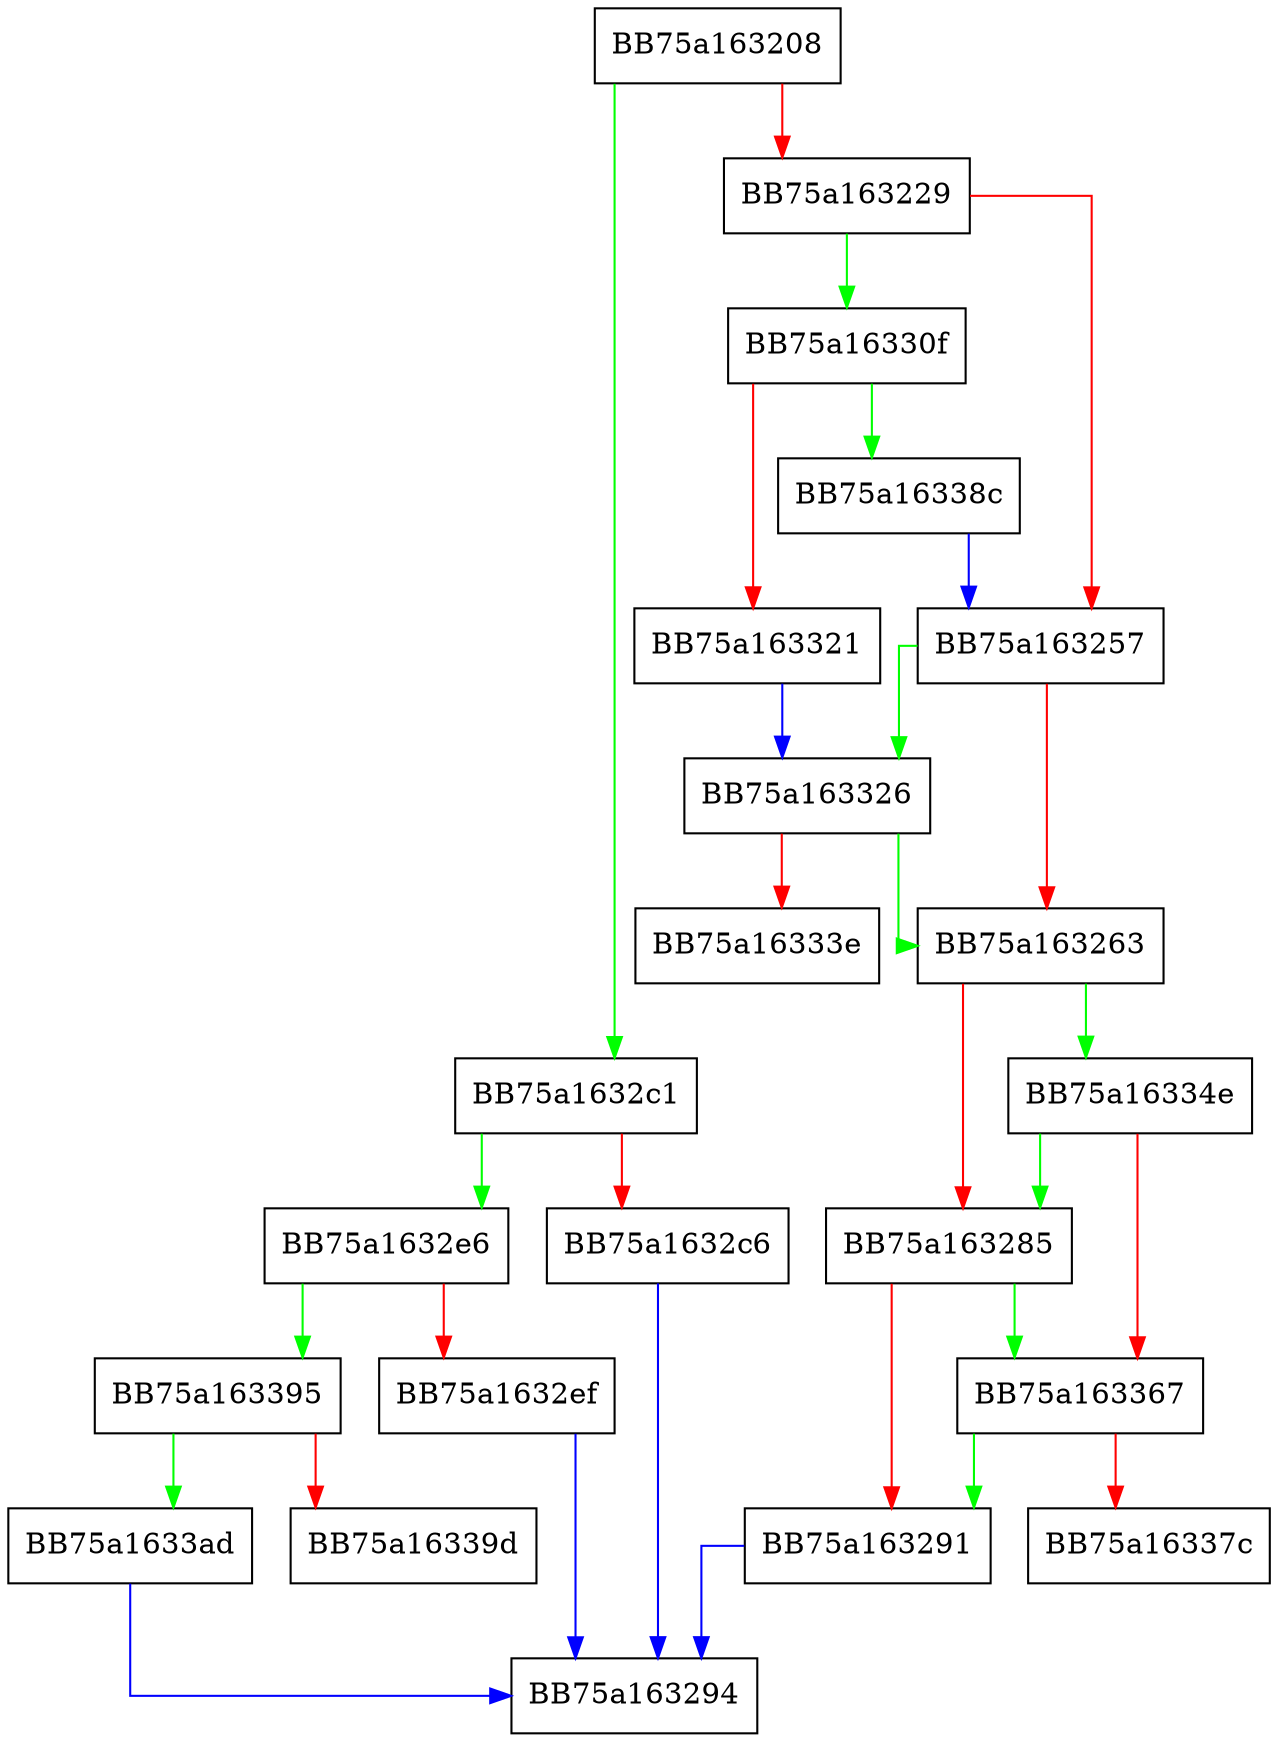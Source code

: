digraph lua_mp_bitop_worker {
  node [shape="box"];
  graph [splines=ortho];
  BB75a163208 -> BB75a1632c1 [color="green"];
  BB75a163208 -> BB75a163229 [color="red"];
  BB75a163229 -> BB75a16330f [color="green"];
  BB75a163229 -> BB75a163257 [color="red"];
  BB75a163257 -> BB75a163326 [color="green"];
  BB75a163257 -> BB75a163263 [color="red"];
  BB75a163263 -> BB75a16334e [color="green"];
  BB75a163263 -> BB75a163285 [color="red"];
  BB75a163285 -> BB75a163367 [color="green"];
  BB75a163285 -> BB75a163291 [color="red"];
  BB75a163291 -> BB75a163294 [color="blue"];
  BB75a1632c1 -> BB75a1632e6 [color="green"];
  BB75a1632c1 -> BB75a1632c6 [color="red"];
  BB75a1632c6 -> BB75a163294 [color="blue"];
  BB75a1632e6 -> BB75a163395 [color="green"];
  BB75a1632e6 -> BB75a1632ef [color="red"];
  BB75a1632ef -> BB75a163294 [color="blue"];
  BB75a16330f -> BB75a16338c [color="green"];
  BB75a16330f -> BB75a163321 [color="red"];
  BB75a163321 -> BB75a163326 [color="blue"];
  BB75a163326 -> BB75a163263 [color="green"];
  BB75a163326 -> BB75a16333e [color="red"];
  BB75a16334e -> BB75a163285 [color="green"];
  BB75a16334e -> BB75a163367 [color="red"];
  BB75a163367 -> BB75a163291 [color="green"];
  BB75a163367 -> BB75a16337c [color="red"];
  BB75a16338c -> BB75a163257 [color="blue"];
  BB75a163395 -> BB75a1633ad [color="green"];
  BB75a163395 -> BB75a16339d [color="red"];
  BB75a1633ad -> BB75a163294 [color="blue"];
}